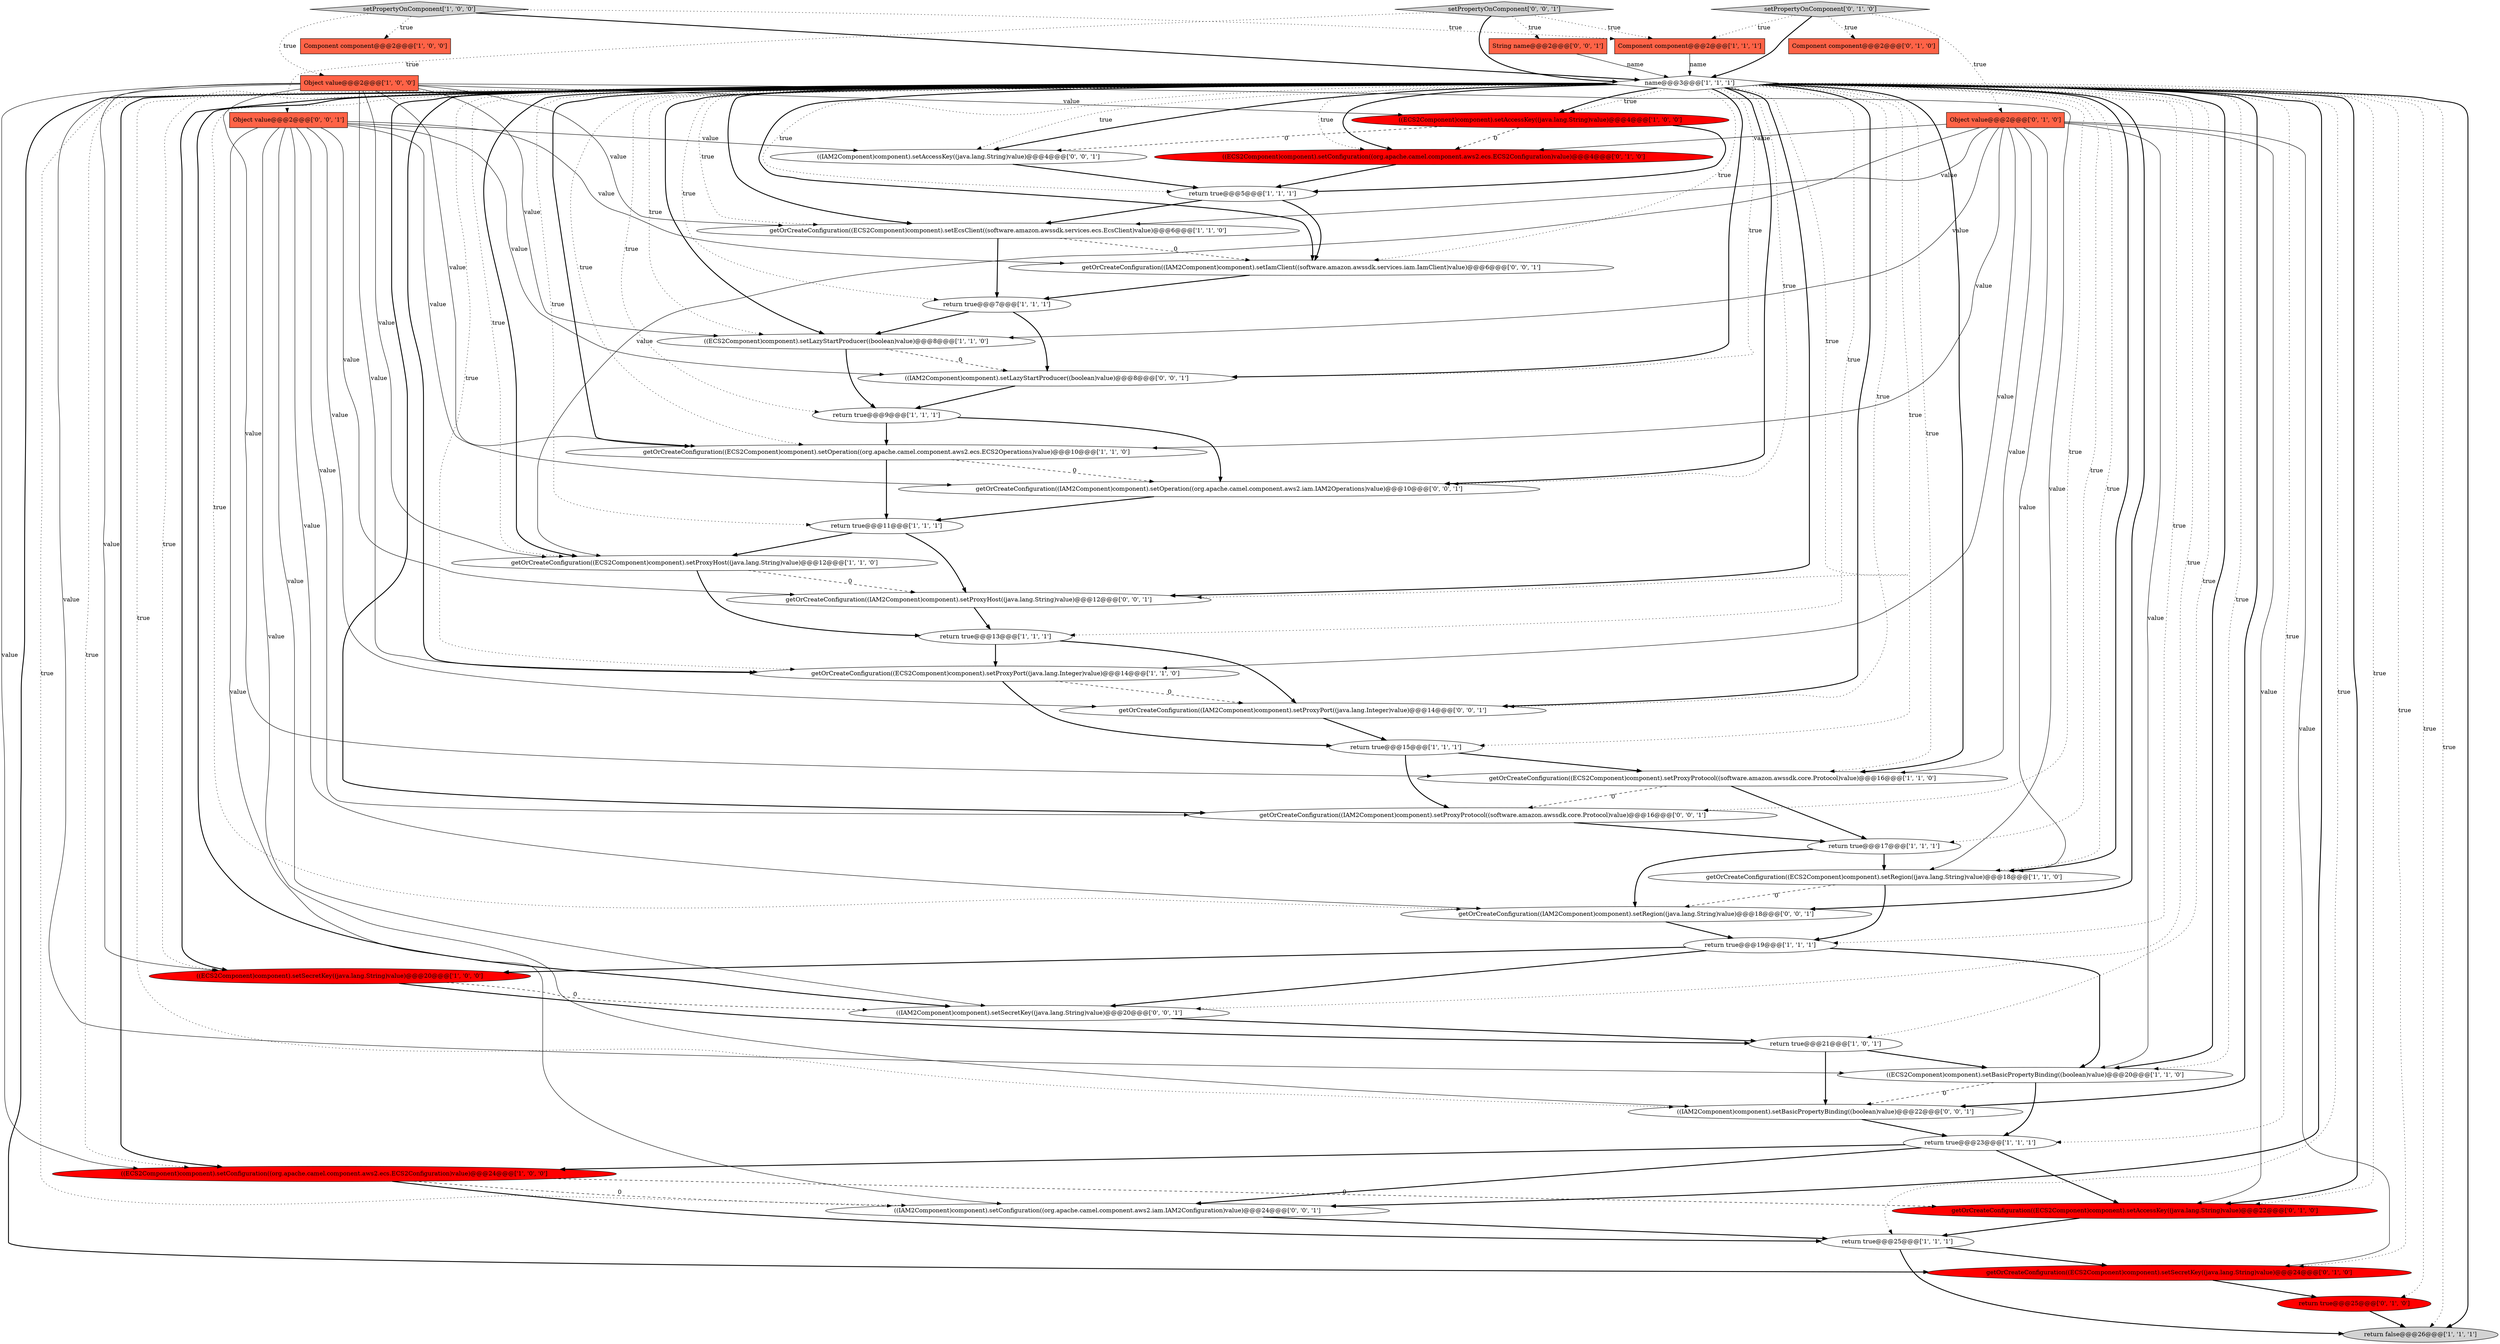 digraph {
45 [style = filled, label = "getOrCreateConfiguration((IAM2Component)component).setIamClient((software.amazon.awssdk.services.iam.IamClient)value)@@@6@@@['0', '0', '1']", fillcolor = white, shape = ellipse image = "AAA0AAABBB3BBB"];
3 [style = filled, label = "((ECS2Component)component).setSecretKey((java.lang.String)value)@@@20@@@['1', '0', '0']", fillcolor = red, shape = ellipse image = "AAA1AAABBB1BBB"];
44 [style = filled, label = "((IAM2Component)component).setSecretKey((java.lang.String)value)@@@20@@@['0', '0', '1']", fillcolor = white, shape = ellipse image = "AAA0AAABBB3BBB"];
10 [style = filled, label = "Component component@@@2@@@['1', '0', '0']", fillcolor = tomato, shape = box image = "AAA0AAABBB1BBB"];
36 [style = filled, label = "((IAM2Component)component).setLazyStartProducer((boolean)value)@@@8@@@['0', '0', '1']", fillcolor = white, shape = ellipse image = "AAA0AAABBB3BBB"];
13 [style = filled, label = "name@@@3@@@['1', '1', '1']", fillcolor = white, shape = diamond image = "AAA0AAABBB1BBB"];
0 [style = filled, label = "return true@@@7@@@['1', '1', '1']", fillcolor = white, shape = ellipse image = "AAA0AAABBB1BBB"];
18 [style = filled, label = "Object value@@@2@@@['1', '0', '0']", fillcolor = tomato, shape = box image = "AAA0AAABBB1BBB"];
43 [style = filled, label = "((IAM2Component)component).setConfiguration((org.apache.camel.component.aws2.iam.IAM2Configuration)value)@@@24@@@['0', '0', '1']", fillcolor = white, shape = ellipse image = "AAA0AAABBB3BBB"];
48 [style = filled, label = "getOrCreateConfiguration((IAM2Component)component).setProxyHost((java.lang.String)value)@@@12@@@['0', '0', '1']", fillcolor = white, shape = ellipse image = "AAA0AAABBB3BBB"];
21 [style = filled, label = "return true@@@19@@@['1', '1', '1']", fillcolor = white, shape = ellipse image = "AAA0AAABBB1BBB"];
11 [style = filled, label = "((ECS2Component)component).setLazyStartProducer((boolean)value)@@@8@@@['1', '1', '0']", fillcolor = white, shape = ellipse image = "AAA0AAABBB1BBB"];
6 [style = filled, label = "getOrCreateConfiguration((ECS2Component)component).setProxyHost((java.lang.String)value)@@@12@@@['1', '1', '0']", fillcolor = white, shape = ellipse image = "AAA0AAABBB1BBB"];
8 [style = filled, label = "return true@@@13@@@['1', '1', '1']", fillcolor = white, shape = ellipse image = "AAA0AAABBB1BBB"];
1 [style = filled, label = "((ECS2Component)component).setConfiguration((org.apache.camel.component.aws2.ecs.ECS2Configuration)value)@@@24@@@['1', '0', '0']", fillcolor = red, shape = ellipse image = "AAA1AAABBB1BBB"];
20 [style = filled, label = "getOrCreateConfiguration((ECS2Component)component).setRegion((java.lang.String)value)@@@18@@@['1', '1', '0']", fillcolor = white, shape = ellipse image = "AAA0AAABBB1BBB"];
32 [style = filled, label = "return true@@@25@@@['0', '1', '0']", fillcolor = red, shape = ellipse image = "AAA1AAABBB2BBB"];
12 [style = filled, label = "setPropertyOnComponent['1', '0', '0']", fillcolor = lightgray, shape = diamond image = "AAA0AAABBB1BBB"];
25 [style = filled, label = "return true@@@25@@@['1', '1', '1']", fillcolor = white, shape = ellipse image = "AAA0AAABBB1BBB"];
2 [style = filled, label = "((ECS2Component)component).setBasicPropertyBinding((boolean)value)@@@20@@@['1', '1', '0']", fillcolor = white, shape = ellipse image = "AAA0AAABBB1BBB"];
23 [style = filled, label = "Component component@@@2@@@['1', '1', '1']", fillcolor = tomato, shape = box image = "AAA0AAABBB1BBB"];
9 [style = filled, label = "return false@@@26@@@['1', '1', '1']", fillcolor = lightgray, shape = ellipse image = "AAA0AAABBB1BBB"];
41 [style = filled, label = "Object value@@@2@@@['0', '0', '1']", fillcolor = tomato, shape = box image = "AAA0AAABBB3BBB"];
35 [style = filled, label = "getOrCreateConfiguration((IAM2Component)component).setProxyProtocol((software.amazon.awssdk.core.Protocol)value)@@@16@@@['0', '0', '1']", fillcolor = white, shape = ellipse image = "AAA0AAABBB3BBB"];
19 [style = filled, label = "return true@@@11@@@['1', '1', '1']", fillcolor = white, shape = ellipse image = "AAA0AAABBB1BBB"];
31 [style = filled, label = "getOrCreateConfiguration((ECS2Component)component).setAccessKey((java.lang.String)value)@@@22@@@['0', '1', '0']", fillcolor = red, shape = ellipse image = "AAA1AAABBB2BBB"];
30 [style = filled, label = "setPropertyOnComponent['0', '1', '0']", fillcolor = lightgray, shape = diamond image = "AAA0AAABBB2BBB"];
27 [style = filled, label = "((ECS2Component)component).setAccessKey((java.lang.String)value)@@@4@@@['1', '0', '0']", fillcolor = red, shape = ellipse image = "AAA1AAABBB1BBB"];
15 [style = filled, label = "return true@@@15@@@['1', '1', '1']", fillcolor = white, shape = ellipse image = "AAA0AAABBB1BBB"];
42 [style = filled, label = "((IAM2Component)component).setAccessKey((java.lang.String)value)@@@4@@@['0', '0', '1']", fillcolor = white, shape = ellipse image = "AAA0AAABBB3BBB"];
37 [style = filled, label = "((IAM2Component)component).setBasicPropertyBinding((boolean)value)@@@22@@@['0', '0', '1']", fillcolor = white, shape = ellipse image = "AAA0AAABBB3BBB"];
22 [style = filled, label = "getOrCreateConfiguration((ECS2Component)component).setProxyPort((java.lang.Integer)value)@@@14@@@['1', '1', '0']", fillcolor = white, shape = ellipse image = "AAA0AAABBB1BBB"];
14 [style = filled, label = "return true@@@5@@@['1', '1', '1']", fillcolor = white, shape = ellipse image = "AAA0AAABBB1BBB"];
4 [style = filled, label = "return true@@@21@@@['1', '0', '1']", fillcolor = white, shape = ellipse image = "AAA0AAABBB1BBB"];
16 [style = filled, label = "return true@@@17@@@['1', '1', '1']", fillcolor = white, shape = ellipse image = "AAA0AAABBB1BBB"];
17 [style = filled, label = "getOrCreateConfiguration((ECS2Component)component).setOperation((org.apache.camel.component.aws2.ecs.ECS2Operations)value)@@@10@@@['1', '1', '0']", fillcolor = white, shape = ellipse image = "AAA0AAABBB1BBB"];
39 [style = filled, label = "getOrCreateConfiguration((IAM2Component)component).setRegion((java.lang.String)value)@@@18@@@['0', '0', '1']", fillcolor = white, shape = ellipse image = "AAA0AAABBB3BBB"];
33 [style = filled, label = "Component component@@@2@@@['0', '1', '0']", fillcolor = tomato, shape = box image = "AAA0AAABBB2BBB"];
5 [style = filled, label = "getOrCreateConfiguration((ECS2Component)component).setProxyProtocol((software.amazon.awssdk.core.Protocol)value)@@@16@@@['1', '1', '0']", fillcolor = white, shape = ellipse image = "AAA0AAABBB1BBB"];
34 [style = filled, label = "getOrCreateConfiguration((ECS2Component)component).setSecretKey((java.lang.String)value)@@@24@@@['0', '1', '0']", fillcolor = red, shape = ellipse image = "AAA1AAABBB2BBB"];
28 [style = filled, label = "Object value@@@2@@@['0', '1', '0']", fillcolor = tomato, shape = box image = "AAA0AAABBB2BBB"];
7 [style = filled, label = "return true@@@23@@@['1', '1', '1']", fillcolor = white, shape = ellipse image = "AAA0AAABBB1BBB"];
40 [style = filled, label = "String name@@@2@@@['0', '0', '1']", fillcolor = tomato, shape = box image = "AAA0AAABBB3BBB"];
38 [style = filled, label = "setPropertyOnComponent['0', '0', '1']", fillcolor = lightgray, shape = diamond image = "AAA0AAABBB3BBB"];
26 [style = filled, label = "return true@@@9@@@['1', '1', '1']", fillcolor = white, shape = ellipse image = "AAA0AAABBB1BBB"];
47 [style = filled, label = "getOrCreateConfiguration((IAM2Component)component).setOperation((org.apache.camel.component.aws2.iam.IAM2Operations)value)@@@10@@@['0', '0', '1']", fillcolor = white, shape = ellipse image = "AAA0AAABBB3BBB"];
46 [style = filled, label = "getOrCreateConfiguration((IAM2Component)component).setProxyPort((java.lang.Integer)value)@@@14@@@['0', '0', '1']", fillcolor = white, shape = ellipse image = "AAA0AAABBB3BBB"];
29 [style = filled, label = "((ECS2Component)component).setConfiguration((org.apache.camel.component.aws2.ecs.ECS2Configuration)value)@@@4@@@['0', '1', '0']", fillcolor = red, shape = ellipse image = "AAA1AAABBB2BBB"];
24 [style = filled, label = "getOrCreateConfiguration((ECS2Component)component).setEcsClient((software.amazon.awssdk.services.ecs.EcsClient)value)@@@6@@@['1', '1', '0']", fillcolor = white, shape = ellipse image = "AAA0AAABBB1BBB"];
13->24 [style = dotted, label="true"];
14->24 [style = bold, label=""];
13->47 [style = bold, label=""];
22->15 [style = bold, label=""];
30->13 [style = bold, label=""];
13->27 [style = dotted, label="true"];
25->34 [style = bold, label=""];
41->48 [style = solid, label="value"];
38->41 [style = dotted, label="true"];
46->15 [style = bold, label=""];
13->20 [style = dotted, label="true"];
13->5 [style = dotted, label="true"];
28->29 [style = solid, label="value"];
7->31 [style = bold, label=""];
3->4 [style = bold, label=""];
41->36 [style = solid, label="value"];
13->1 [style = bold, label=""];
13->35 [style = dotted, label="true"];
21->2 [style = bold, label=""];
17->47 [style = dashed, label="0"];
13->17 [style = bold, label=""];
41->39 [style = solid, label="value"];
5->35 [style = dashed, label="0"];
13->21 [style = dotted, label="true"];
41->37 [style = solid, label="value"];
13->36 [style = bold, label=""];
45->0 [style = bold, label=""];
29->14 [style = bold, label=""];
13->45 [style = bold, label=""];
7->43 [style = bold, label=""];
13->46 [style = bold, label=""];
18->17 [style = solid, label="value"];
13->37 [style = dotted, label="true"];
18->5 [style = solid, label="value"];
13->15 [style = dotted, label="true"];
41->35 [style = solid, label="value"];
13->22 [style = bold, label=""];
13->31 [style = bold, label=""];
34->32 [style = bold, label=""];
20->39 [style = dashed, label="0"];
38->40 [style = dotted, label="true"];
13->4 [style = dotted, label="true"];
28->20 [style = solid, label="value"];
13->44 [style = dotted, label="true"];
30->33 [style = dotted, label="true"];
13->39 [style = dotted, label="true"];
18->24 [style = solid, label="value"];
13->6 [style = dotted, label="true"];
13->9 [style = dotted, label="true"];
21->3 [style = bold, label=""];
13->17 [style = dotted, label="true"];
13->34 [style = bold, label=""];
28->34 [style = solid, label="value"];
21->44 [style = bold, label=""];
7->1 [style = bold, label=""];
12->23 [style = dotted, label="true"];
13->3 [style = dotted, label="true"];
26->17 [style = bold, label=""];
1->43 [style = dashed, label="0"];
13->25 [style = dotted, label="true"];
24->0 [style = bold, label=""];
13->36 [style = dotted, label="true"];
1->31 [style = dashed, label="0"];
26->47 [style = bold, label=""];
13->19 [style = dotted, label="true"];
28->6 [style = solid, label="value"];
12->18 [style = dotted, label="true"];
13->7 [style = dotted, label="true"];
4->2 [style = bold, label=""];
19->6 [style = bold, label=""];
11->36 [style = dashed, label="0"];
13->11 [style = bold, label=""];
15->35 [style = bold, label=""];
0->36 [style = bold, label=""];
8->22 [style = bold, label=""];
13->32 [style = dotted, label="true"];
23->13 [style = solid, label="name"];
13->37 [style = bold, label=""];
13->46 [style = dotted, label="true"];
24->45 [style = dashed, label="0"];
13->22 [style = dotted, label="true"];
12->10 [style = dotted, label="true"];
44->4 [style = bold, label=""];
13->0 [style = dotted, label="true"];
13->29 [style = dotted, label="true"];
13->43 [style = bold, label=""];
38->23 [style = dotted, label="true"];
2->37 [style = dashed, label="0"];
18->6 [style = solid, label="value"];
30->23 [style = dotted, label="true"];
18->3 [style = solid, label="value"];
13->5 [style = bold, label=""];
41->43 [style = solid, label="value"];
40->13 [style = solid, label="name"];
16->39 [style = bold, label=""];
30->28 [style = dotted, label="true"];
16->20 [style = bold, label=""];
28->31 [style = solid, label="value"];
28->22 [style = solid, label="value"];
13->34 [style = dotted, label="true"];
11->26 [style = bold, label=""];
13->45 [style = dotted, label="true"];
41->47 [style = solid, label="value"];
13->16 [style = dotted, label="true"];
28->11 [style = solid, label="value"];
31->25 [style = bold, label=""];
13->24 [style = bold, label=""];
13->42 [style = bold, label=""];
27->14 [style = bold, label=""];
13->26 [style = dotted, label="true"];
25->9 [style = bold, label=""];
6->48 [style = dashed, label="0"];
28->5 [style = solid, label="value"];
0->11 [style = bold, label=""];
13->48 [style = bold, label=""];
13->39 [style = bold, label=""];
18->20 [style = solid, label="value"];
41->42 [style = solid, label="value"];
37->7 [style = bold, label=""];
27->42 [style = dashed, label="0"];
42->14 [style = bold, label=""];
5->16 [style = bold, label=""];
13->2 [style = dotted, label="true"];
12->13 [style = bold, label=""];
32->9 [style = bold, label=""];
39->21 [style = bold, label=""];
27->29 [style = dashed, label="0"];
13->27 [style = bold, label=""];
41->45 [style = solid, label="value"];
13->8 [style = dotted, label="true"];
28->2 [style = solid, label="value"];
13->11 [style = dotted, label="true"];
18->27 [style = solid, label="value"];
41->44 [style = solid, label="value"];
13->9 [style = bold, label=""];
13->6 [style = bold, label=""];
18->2 [style = solid, label="value"];
13->14 [style = dotted, label="true"];
1->25 [style = bold, label=""];
13->2 [style = bold, label=""];
35->16 [style = bold, label=""];
19->48 [style = bold, label=""];
28->17 [style = solid, label="value"];
18->1 [style = solid, label="value"];
13->44 [style = bold, label=""];
3->44 [style = dashed, label="0"];
22->46 [style = dashed, label="0"];
28->24 [style = solid, label="value"];
13->42 [style = dotted, label="true"];
36->26 [style = bold, label=""];
48->8 [style = bold, label=""];
14->45 [style = bold, label=""];
17->19 [style = bold, label=""];
13->43 [style = dotted, label="true"];
15->5 [style = bold, label=""];
20->21 [style = bold, label=""];
13->1 [style = dotted, label="true"];
13->29 [style = bold, label=""];
13->31 [style = dotted, label="true"];
8->46 [style = bold, label=""];
41->46 [style = solid, label="value"];
13->3 [style = bold, label=""];
4->37 [style = bold, label=""];
18->22 [style = solid, label="value"];
18->11 [style = solid, label="value"];
6->8 [style = bold, label=""];
47->19 [style = bold, label=""];
13->48 [style = dotted, label="true"];
2->7 [style = bold, label=""];
13->47 [style = dotted, label="true"];
43->25 [style = bold, label=""];
38->13 [style = bold, label=""];
13->35 [style = bold, label=""];
13->20 [style = bold, label=""];
}
